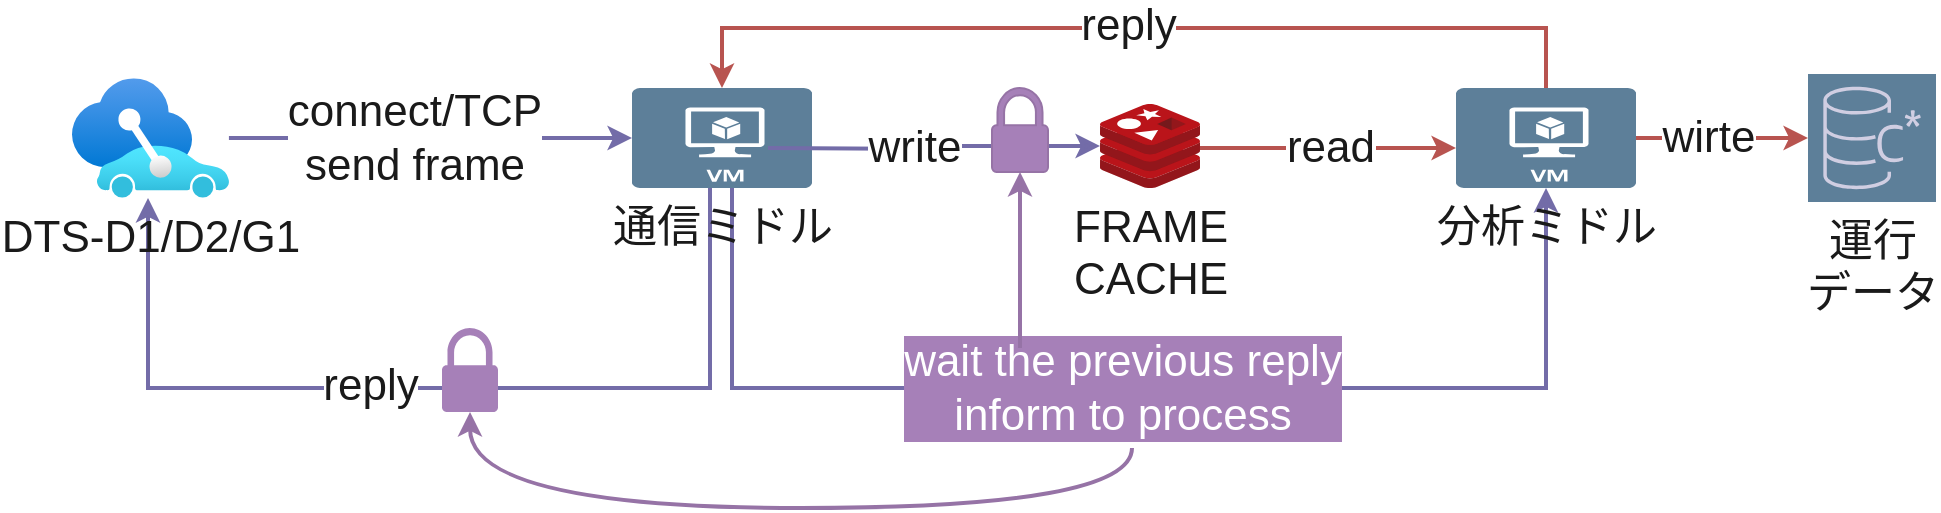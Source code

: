 <mxfile version="24.7.16" pages="2">
  <diagram name="V3-Flowchart" id="x4K4CEO3Q-1ovU_ClNiI">
    <mxGraphModel dx="1386" dy="806" grid="1" gridSize="10" guides="1" tooltips="1" connect="1" arrows="1" fold="1" page="1" pageScale="1" pageWidth="827" pageHeight="1169" math="0" shadow="0">
      <root>
        <mxCell id="0" />
        <mxCell id="1" parent="0" />
        <mxCell id="Qf6C96j7obAUFAtbz4RH-39" style="edgeStyle=orthogonalEdgeStyle;rounded=0;orthogonalLoop=1;jettySize=auto;html=1;strokeColor=#b85450;fontColor=#1A1A1A;fontSize=22;strokeWidth=2;fillColor=#f8cecc;" parent="1" source="Qf6C96j7obAUFAtbz4RH-5" target="Qf6C96j7obAUFAtbz4RH-4" edge="1">
          <mxGeometry relative="1" as="geometry">
            <Array as="points">
              <mxPoint x="777" y="40" />
              <mxPoint x="365" y="40" />
            </Array>
          </mxGeometry>
        </mxCell>
        <mxCell id="Qf6C96j7obAUFAtbz4RH-40" value="reply" style="edgeLabel;html=1;align=center;verticalAlign=middle;resizable=0;points=[];strokeColor=#D0CEE2;fontColor=#1A1A1A;fillColor=#5D7F99;fontSize=22;" parent="Qf6C96j7obAUFAtbz4RH-39" vertex="1" connectable="0">
          <mxGeometry x="0.002" y="-1" relative="1" as="geometry">
            <mxPoint x="-3" as="offset" />
          </mxGeometry>
        </mxCell>
        <mxCell id="Qf6C96j7obAUFAtbz4RH-41" style="edgeStyle=orthogonalEdgeStyle;rounded=0;orthogonalLoop=1;jettySize=auto;html=1;strokeColor=#736CA8;fontColor=#1A1A1A;strokeWidth=2;fontSize=22;" parent="1" edge="1">
          <mxGeometry relative="1" as="geometry">
            <Array as="points">
              <mxPoint x="359" y="220" />
              <mxPoint x="78" y="220" />
            </Array>
            <mxPoint x="359" y="120" as="sourcePoint" />
            <mxPoint x="78" y="125" as="targetPoint" />
          </mxGeometry>
        </mxCell>
        <mxCell id="Qf6C96j7obAUFAtbz4RH-42" value="reply" style="edgeLabel;html=1;align=center;verticalAlign=middle;resizable=0;points=[];strokeColor=#D0CEE2;fontColor=#1A1A1A;fillColor=#5D7F99;fontSize=22;" parent="Qf6C96j7obAUFAtbz4RH-41" vertex="1" connectable="0">
          <mxGeometry x="0.019" y="-1" relative="1" as="geometry">
            <mxPoint x="-28" as="offset" />
          </mxGeometry>
        </mxCell>
        <mxCell id="Qf6C96j7obAUFAtbz4RH-27" style="edgeStyle=orthogonalEdgeStyle;rounded=0;orthogonalLoop=1;jettySize=auto;html=1;strokeColor=#736CA8;fontColor=#1A1A1A;strokeWidth=2;fontSize=22;" parent="1" source="Qf6C96j7obAUFAtbz4RH-1" target="Qf6C96j7obAUFAtbz4RH-4" edge="1">
          <mxGeometry relative="1" as="geometry" />
        </mxCell>
        <mxCell id="Qf6C96j7obAUFAtbz4RH-29" value="connect/TCP&lt;div style=&quot;font-size: 22px;&quot;&gt;send frame&lt;/div&gt;" style="edgeLabel;html=1;align=center;verticalAlign=middle;resizable=0;points=[];strokeColor=#D0CEE2;fontColor=#1A1A1A;fillColor=#5D7F99;fontSize=22;direction=south;" parent="Qf6C96j7obAUFAtbz4RH-27" vertex="1" connectable="0">
          <mxGeometry x="-0.145" relative="1" as="geometry">
            <mxPoint x="6" as="offset" />
          </mxGeometry>
        </mxCell>
        <mxCell id="Qf6C96j7obAUFAtbz4RH-1" value="DTS-D1/D2/G1" style="image;aspect=fixed;html=1;points=[];align=center;fontSize=22;image=img/lib/azure2/other/Connected_Vehicle_Platform.svg;labelBackgroundColor=none;fillColor=#5D7F99;strokeColor=#D0CEE2;fontColor=#1A1A1A;" parent="1" vertex="1">
          <mxGeometry x="40" y="65" width="78.46" height="60" as="geometry" />
        </mxCell>
        <mxCell id="Qf6C96j7obAUFAtbz4RH-37" style="edgeStyle=orthogonalEdgeStyle;rounded=0;orthogonalLoop=1;jettySize=auto;html=1;strokeColor=#736CA8;fontColor=#1A1A1A;strokeWidth=2;fontSize=22;" parent="1" source="Qf6C96j7obAUFAtbz4RH-4" target="Qf6C96j7obAUFAtbz4RH-5" edge="1">
          <mxGeometry relative="1" as="geometry">
            <Array as="points">
              <mxPoint x="370" y="220" />
              <mxPoint x="777" y="220" />
            </Array>
          </mxGeometry>
        </mxCell>
        <mxCell id="Qf6C96j7obAUFAtbz4RH-38" value="&lt;span style=&quot;font-size: 22px;&quot;&gt;wait the previous reply&lt;/span&gt;&lt;div style=&quot;font-size: 22px;&quot;&gt;inform to process&lt;/div&gt;" style="edgeLabel;html=1;align=center;verticalAlign=middle;resizable=0;points=[];strokeColor=#D0CEE2;fontColor=#FFFFFF;fillColor=#5D7F99;fontSize=22;labelBackgroundColor=#A680B8;" parent="Qf6C96j7obAUFAtbz4RH-37" vertex="1" connectable="0">
          <mxGeometry x="-0.049" y="-2" relative="1" as="geometry">
            <mxPoint x="6" y="-2" as="offset" />
          </mxGeometry>
        </mxCell>
        <mxCell id="Qf6C96j7obAUFAtbz4RH-4" value="通信ミドル" style="verticalLabelPosition=bottom;html=1;verticalAlign=top;align=center;strokeColor=none;fillColor=#5D7F99;shape=mxgraph.azure.virtual_machine;fontSize=22;labelBackgroundColor=none;fontColor=#1A1A1A;" parent="1" vertex="1">
          <mxGeometry x="320" y="70" width="90" height="50" as="geometry" />
        </mxCell>
        <mxCell id="Qf6C96j7obAUFAtbz4RH-26" style="edgeStyle=orthogonalEdgeStyle;rounded=0;orthogonalLoop=1;jettySize=auto;html=1;strokeColor=#b85450;fontColor=#1A1A1A;strokeWidth=2;fillColor=#f8cecc;fontSize=22;" parent="1" source="Qf6C96j7obAUFAtbz4RH-5" target="Qf6C96j7obAUFAtbz4RH-21" edge="1">
          <mxGeometry relative="1" as="geometry">
            <Array as="points">
              <mxPoint x="842" y="95" />
              <mxPoint x="842" y="95" />
            </Array>
          </mxGeometry>
        </mxCell>
        <mxCell id="Qf6C96j7obAUFAtbz4RH-33" value="wirte" style="edgeLabel;html=1;align=center;verticalAlign=middle;resizable=0;points=[];strokeColor=#D0CEE2;fontColor=#1A1A1A;fillColor=#5D7F99;fontSize=22;" parent="Qf6C96j7obAUFAtbz4RH-26" vertex="1" connectable="0">
          <mxGeometry x="0.02" y="2" relative="1" as="geometry">
            <mxPoint x="-8" y="2" as="offset" />
          </mxGeometry>
        </mxCell>
        <mxCell id="Qf6C96j7obAUFAtbz4RH-5" value="分析ミドル" style="verticalLabelPosition=bottom;html=1;verticalAlign=top;align=center;strokeColor=none;fillColor=#5D7F99;shape=mxgraph.azure.virtual_machine;fontSize=22;labelBackgroundColor=none;fontColor=#1A1A1A;" parent="1" vertex="1">
          <mxGeometry x="732" y="70" width="90" height="50" as="geometry" />
        </mxCell>
        <mxCell id="Qf6C96j7obAUFAtbz4RH-25" style="edgeStyle=orthogonalEdgeStyle;rounded=0;orthogonalLoop=1;jettySize=auto;html=1;strokeColor=#b85450;fontColor=#1A1A1A;strokeWidth=2;fillColor=#f8cecc;fontSize=22;" parent="1" source="Qf6C96j7obAUFAtbz4RH-9" target="Qf6C96j7obAUFAtbz4RH-5" edge="1">
          <mxGeometry relative="1" as="geometry">
            <Array as="points">
              <mxPoint x="644" y="100" />
              <mxPoint x="644" y="100" />
            </Array>
          </mxGeometry>
        </mxCell>
        <mxCell id="Qf6C96j7obAUFAtbz4RH-32" value="read" style="edgeLabel;html=1;align=center;verticalAlign=middle;resizable=0;points=[];strokeColor=#D0CEE2;fontColor=#1A1A1A;fillColor=#5D7F99;fontSize=22;" parent="Qf6C96j7obAUFAtbz4RH-25" vertex="1" connectable="0">
          <mxGeometry x="0.015" relative="1" as="geometry">
            <mxPoint as="offset" />
          </mxGeometry>
        </mxCell>
        <mxCell id="Qf6C96j7obAUFAtbz4RH-9" value="FRAME&lt;div&gt;CACHE&lt;/div&gt;" style="image;sketch=0;aspect=fixed;html=1;points=[];align=center;fontSize=22;image=img/lib/mscae/Cache_Redis_Product.svg;labelBackgroundColor=none;fillColor=#5D7F99;strokeColor=#D0CEE2;fontColor=#1A1A1A;" parent="1" vertex="1">
          <mxGeometry x="554" y="78" width="50" height="42" as="geometry" />
        </mxCell>
        <mxCell id="Qf6C96j7obAUFAtbz4RH-21" value="運行&lt;div&gt;データ&lt;/div&gt;" style="sketch=0;points=[[0,0,0],[0.25,0,0],[0.5,0,0],[0.75,0,0],[1,0,0],[0,1,0],[0.25,1,0],[0.5,1,0],[0.75,1,0],[1,1,0],[0,0.25,0],[0,0.5,0],[0,0.75,0],[1,0.25,0],[1,0.5,0],[1,0.75,0]];outlineConnect=0;fontColor=#1A1A1A;fillColor=#5D7F99;strokeColor=#D0CEE2;dashed=0;verticalLabelPosition=bottom;verticalAlign=top;align=center;html=1;fontSize=22;fontStyle=0;aspect=fixed;shape=mxgraph.aws4.resourceIcon;resIcon=mxgraph.aws4.managed_apache_cassandra_service;labelBackgroundColor=none;" parent="1" vertex="1">
          <mxGeometry x="908" y="63" width="64" height="64" as="geometry" />
        </mxCell>
        <mxCell id="5afJVRb_tPxCVsrMYOY_-9" style="edgeStyle=orthogonalEdgeStyle;rounded=0;orthogonalLoop=1;jettySize=auto;html=1;curved=1;fillColor=#e1d5e7;strokeColor=#9673a6;strokeWidth=2;startArrow=classic;startFill=1;endArrow=none;endFill=0;" edge="1" parent="1" source="5afJVRb_tPxCVsrMYOY_-1">
          <mxGeometry relative="1" as="geometry">
            <mxPoint x="570" y="250" as="targetPoint" />
            <Array as="points">
              <mxPoint x="239" y="280" />
              <mxPoint x="570" y="280" />
            </Array>
          </mxGeometry>
        </mxCell>
        <mxCell id="5afJVRb_tPxCVsrMYOY_-1" value="" style="sketch=0;pointerEvents=1;shadow=0;dashed=0;html=1;strokeColor=none;labelPosition=center;verticalLabelPosition=bottom;verticalAlign=top;outlineConnect=0;align=center;shape=mxgraph.office.security.lock_protected;fillColor=#A680B8;" vertex="1" parent="1">
          <mxGeometry x="225" y="190" width="28" height="42" as="geometry" />
        </mxCell>
        <mxCell id="5afJVRb_tPxCVsrMYOY_-7" value="" style="edgeStyle=orthogonalEdgeStyle;rounded=0;orthogonalLoop=1;jettySize=auto;html=1;strokeColor=#736CA8;fontColor=#1A1A1A;strokeWidth=2;fontSize=22;" edge="1" parent="1" target="Qf6C96j7obAUFAtbz4RH-9">
          <mxGeometry relative="1" as="geometry">
            <mxPoint x="388" y="100" as="sourcePoint" />
            <Array as="points" />
            <mxPoint x="554" y="99" as="targetPoint" />
          </mxGeometry>
        </mxCell>
        <mxCell id="5afJVRb_tPxCVsrMYOY_-8" value="write" style="edgeLabel;html=1;align=center;verticalAlign=middle;resizable=0;points=[];strokeColor=#D0CEE2;fontColor=#1A1A1A;fillColor=#5D7F99;fontSize=22;" vertex="1" connectable="0" parent="5afJVRb_tPxCVsrMYOY_-7">
          <mxGeometry x="-0.1" y="1" relative="1" as="geometry">
            <mxPoint x="-3" as="offset" />
          </mxGeometry>
        </mxCell>
        <mxCell id="5afJVRb_tPxCVsrMYOY_-10" style="edgeStyle=orthogonalEdgeStyle;rounded=0;orthogonalLoop=1;jettySize=auto;html=1;fillColor=#e1d5e7;strokeColor=#9673a6;strokeWidth=2;startArrow=classic;startFill=1;endArrow=none;endFill=0;" edge="1" parent="1" source="5afJVRb_tPxCVsrMYOY_-2">
          <mxGeometry relative="1" as="geometry">
            <mxPoint x="514" y="200" as="targetPoint" />
          </mxGeometry>
        </mxCell>
        <mxCell id="5afJVRb_tPxCVsrMYOY_-2" value="" style="sketch=0;pointerEvents=1;shadow=0;dashed=0;html=1;strokeColor=#9673a6;labelPosition=center;verticalLabelPosition=bottom;verticalAlign=top;outlineConnect=0;align=center;shape=mxgraph.office.security.lock_protected;fillColor=#A680B8;" vertex="1" parent="1">
          <mxGeometry x="500" y="70" width="28" height="42" as="geometry" />
        </mxCell>
      </root>
    </mxGraphModel>
  </diagram>
  <diagram id="cIUVOWCGPwy-1lRlkrbI" name="V4-Flowchart">
    <mxGraphModel dx="1386" dy="806" grid="1" gridSize="10" guides="1" tooltips="1" connect="1" arrows="1" fold="1" page="1" pageScale="1" pageWidth="827" pageHeight="1169" math="0" shadow="0">
      <root>
        <mxCell id="0" />
        <mxCell id="1" parent="0" />
        <mxCell id="erfXDY-VZmvZyoJVOZdK-20" value="" style="whiteSpace=wrap;html=1;strokeColor=#9673a6;fillColor=none;strokeWidth=2;dashed=1;labelBackgroundColor=none;fontSize=22;" parent="1" vertex="1">
          <mxGeometry x="513" y="340" width="100" height="280" as="geometry" />
        </mxCell>
        <mxCell id="977ARjDEpXw01CLox7Ez-10" style="edgeStyle=orthogonalEdgeStyle;rounded=0;orthogonalLoop=1;jettySize=auto;html=1;strokeColor=#736CA8;fontColor=default;strokeWidth=2;labelBackgroundColor=none;fontSize=22;" parent="1" source="yAkpjE-jFL4-wdl5BAUS-1" target="977ARjDEpXw01CLox7Ez-3" edge="1">
          <mxGeometry relative="1" as="geometry">
            <mxPoint x="60.0" y="277" as="sourcePoint" />
            <mxPoint x="220.7" y="468" as="targetPoint" />
            <Array as="points">
              <mxPoint x="79" y="470" />
            </Array>
          </mxGeometry>
        </mxCell>
        <mxCell id="U6fHilfhb0lnGZxYwIgf-24" value="&lt;span style=&quot;background-color: rgb(251, 251, 251); font-size: 22px;&quot;&gt;connect/TCP&lt;/span&gt;&lt;div style=&quot;background-color: rgb(251, 251, 251); font-size: 22px;&quot;&gt;send frame&lt;/div&gt;" style="edgeLabel;html=1;align=center;verticalAlign=middle;resizable=0;points=[];strokeColor=#D0CEE2;fontColor=#1A1A1A;fillColor=#5D7F99;fontSize=22;" parent="977ARjDEpXw01CLox7Ez-10" vertex="1" connectable="0">
          <mxGeometry x="-0.476" y="1" relative="1" as="geometry">
            <mxPoint as="offset" />
          </mxGeometry>
        </mxCell>
        <mxCell id="yAkpjE-jFL4-wdl5BAUS-1" value="DTS-D1/D2/G1" style="image;aspect=fixed;html=1;points=[];align=center;fontSize=22;image=img/lib/azure2/other/Connected_Vehicle_Platform.svg;labelBackgroundColor=none;fillColor=#5D7F99;strokeColor=#D0CEE2;fontColor=#1A1A1A;" parent="1" vertex="1">
          <mxGeometry x="40" y="198" width="78.46" height="60" as="geometry" />
        </mxCell>
        <mxCell id="977ARjDEpXw01CLox7Ez-12" style="edgeStyle=orthogonalEdgeStyle;rounded=0;orthogonalLoop=1;jettySize=auto;html=1;strokeColor=#736CA8;fontColor=default;strokeWidth=2;labelBackgroundColor=none;fontSize=22;" parent="1" edge="1">
          <mxGeometry relative="1" as="geometry">
            <mxPoint x="275" y="404" as="sourcePoint" />
            <Array as="points">
              <mxPoint x="275" y="230" />
            </Array>
            <mxPoint x="524" y="230" as="targetPoint" />
          </mxGeometry>
        </mxCell>
        <mxCell id="U6fHilfhb0lnGZxYwIgf-19" value="&lt;span style=&quot;font-size: 22px; background-color: rgb(251, 251, 251);&quot;&gt;save record data&lt;/span&gt;" style="edgeLabel;html=1;align=center;verticalAlign=middle;resizable=0;points=[];strokeColor=#D0CEE2;fontColor=#1A1A1A;fillColor=#5D7F99;fontSize=22;" parent="977ARjDEpXw01CLox7Ez-12" vertex="1" connectable="0">
          <mxGeometry x="0.399" relative="1" as="geometry">
            <mxPoint as="offset" />
          </mxGeometry>
        </mxCell>
        <mxCell id="erfXDY-VZmvZyoJVOZdK-10" style="edgeStyle=orthogonalEdgeStyle;rounded=0;orthogonalLoop=1;jettySize=auto;html=1;strokeColor=#736CA8;fontColor=default;labelBackgroundColor=none;strokeWidth=2;fontSize=22;" parent="1" target="erfXDY-VZmvZyoJVOZdK-7" edge="1">
          <mxGeometry relative="1" as="geometry">
            <mxPoint x="275" y="578" as="sourcePoint" />
            <mxPoint x="500" y="700" as="targetPoint" />
            <Array as="points">
              <mxPoint x="275" y="710" />
            </Array>
          </mxGeometry>
        </mxCell>
        <mxCell id="U6fHilfhb0lnGZxYwIgf-20" value="&lt;span style=&quot;font-size: 22px; background-color: rgb(251, 251, 251);&quot;&gt;save record data&lt;/span&gt;" style="edgeLabel;html=1;align=center;verticalAlign=middle;resizable=0;points=[];strokeColor=#D0CEE2;fontColor=#1A1A1A;fillColor=#5D7F99;fontSize=22;" parent="erfXDY-VZmvZyoJVOZdK-10" vertex="1" connectable="0">
          <mxGeometry x="0.367" y="1" relative="1" as="geometry">
            <mxPoint as="offset" />
          </mxGeometry>
        </mxCell>
        <mxCell id="erfXDY-VZmvZyoJVOZdK-22" style="edgeStyle=orthogonalEdgeStyle;rounded=0;orthogonalLoop=1;jettySize=auto;html=1;strokeColor=#736CA8;fontColor=default;labelBackgroundColor=none;strokeWidth=2;fontSize=22;" parent="1" target="erfXDY-VZmvZyoJVOZdK-4" edge="1">
          <mxGeometry relative="1" as="geometry">
            <mxPoint x="275" y="578" as="sourcePoint" />
            <Array as="points">
              <mxPoint x="275" y="710" />
            </Array>
          </mxGeometry>
        </mxCell>
        <mxCell id="U6fHilfhb0lnGZxYwIgf-22" value="&lt;span style=&quot;font-size: 22px; background-color: rgb(251, 251, 251);&quot;&gt;reply&lt;/span&gt;" style="edgeLabel;html=1;align=center;verticalAlign=middle;resizable=0;points=[];strokeColor=#D0CEE2;fontColor=#1A1A1A;fillColor=#5D7F99;fontSize=22;" parent="erfXDY-VZmvZyoJVOZdK-22" vertex="1" connectable="0">
          <mxGeometry x="0.469" y="-1" relative="1" as="geometry">
            <mxPoint as="offset" />
          </mxGeometry>
        </mxCell>
        <mxCell id="erfXDY-VZmvZyoJVOZdK-23" style="edgeStyle=orthogonalEdgeStyle;rounded=0;orthogonalLoop=1;jettySize=auto;html=1;strokeColor=#736CA8;fontColor=default;labelBackgroundColor=none;strokeWidth=2;fontSize=22;" parent="1" target="yAkpjE-jFL4-wdl5BAUS-1" edge="1">
          <mxGeometry relative="1" as="geometry">
            <mxPoint x="275" y="414" as="sourcePoint" />
            <Array as="points">
              <mxPoint x="275" y="230" />
            </Array>
          </mxGeometry>
        </mxCell>
        <mxCell id="U6fHilfhb0lnGZxYwIgf-21" value="&lt;span style=&quot;font-size: 22px; background-color: rgb(251, 251, 251);&quot;&gt;reply&lt;/span&gt;" style="edgeLabel;html=1;align=center;verticalAlign=middle;resizable=0;points=[];strokeColor=#D0CEE2;fontColor=#1A1A1A;fillColor=#5D7F99;fontSize=22;" parent="erfXDY-VZmvZyoJVOZdK-23" vertex="1" connectable="0">
          <mxGeometry x="0.522" relative="1" as="geometry">
            <mxPoint as="offset" />
          </mxGeometry>
        </mxCell>
        <mxCell id="U6fHilfhb0lnGZxYwIgf-4" style="edgeStyle=orthogonalEdgeStyle;rounded=0;orthogonalLoop=1;jettySize=auto;html=1;strokeColor=#736CA8;fontColor=#1A1A1A;strokeWidth=2;fontSize=22;" parent="1" target="977ARjDEpXw01CLox7Ez-7" edge="1">
          <mxGeometry relative="1" as="geometry">
            <mxPoint x="290" y="498.5" as="sourcePoint" />
            <mxPoint x="743" y="498.5" as="targetPoint" />
            <Array as="points">
              <mxPoint x="290" y="482" />
            </Array>
          </mxGeometry>
        </mxCell>
        <mxCell id="U6fHilfhb0lnGZxYwIgf-26" value="inform event" style="edgeLabel;html=1;align=center;verticalAlign=middle;resizable=0;points=[];strokeColor=#D0CEE2;fontColor=#1A1A1A;fillColor=#5D7F99;fontSize=22;" parent="U6fHilfhb0lnGZxYwIgf-4" vertex="1" connectable="0">
          <mxGeometry x="-0.483" y="1" relative="1" as="geometry">
            <mxPoint as="offset" />
          </mxGeometry>
        </mxCell>
        <mxCell id="977ARjDEpXw01CLox7Ez-3" value="&lt;span style=&quot;font-size: 22px;&quot;&gt;アダプト&lt;/span&gt;" style="sketch=0;outlineConnect=0;fontColor=#1A1A1A;strokeColor=#D0CEE2;fillColor=#5D7F99;dashed=0;verticalLabelPosition=middle;verticalAlign=bottom;align=center;html=1;whiteSpace=wrap;fontSize=22;fontStyle=0;spacing=3;shape=mxgraph.aws4.productIcon;prIcon=mxgraph.aws4.ecs;labelBackgroundColor=none;" parent="1" vertex="1">
          <mxGeometry x="220" y="416.5" width="100" height="133" as="geometry" />
        </mxCell>
        <mxCell id="977ARjDEpXw01CLox7Ez-20" style="edgeStyle=orthogonalEdgeStyle;rounded=0;orthogonalLoop=1;jettySize=auto;html=1;strokeColor=#b85450;fontColor=default;strokeWidth=2;labelBackgroundColor=none;fillColor=#f8cecc;fontSize=22;" parent="1" source="977ARjDEpXw01CLox7Ez-5" target="erfXDY-VZmvZyoJVOZdK-20" edge="1">
          <mxGeometry relative="1" as="geometry">
            <mxPoint x="640" y="440" as="targetPoint" />
            <Array as="points">
              <mxPoint x="700" y="256" />
              <mxPoint x="700" y="430" />
            </Array>
          </mxGeometry>
        </mxCell>
        <mxCell id="U6fHilfhb0lnGZxYwIgf-16" value="&lt;span style=&quot;font-size: 22px; background-color: rgb(251, 251, 251);&quot;&gt;update session&lt;/span&gt;" style="edgeLabel;html=1;align=center;verticalAlign=middle;resizable=0;points=[];strokeColor=#D0CEE2;fontColor=#1A1A1A;fillColor=#5D7F99;fontSize=22;" parent="977ARjDEpXw01CLox7Ez-20" vertex="1" connectable="0">
          <mxGeometry x="0.338" y="-1" relative="1" as="geometry">
            <mxPoint y="-6" as="offset" />
          </mxGeometry>
        </mxCell>
        <mxCell id="977ARjDEpXw01CLox7Ez-5" value="TTI系コア" style="sketch=0;outlineConnect=0;fontColor=#1A1A1A;strokeColor=#D0CEE2;fillColor=#5D7F99;dashed=0;verticalLabelPosition=middle;verticalAlign=bottom;align=center;html=1;whiteSpace=wrap;fontSize=22;fontStyle=0;spacing=3;shape=mxgraph.aws4.productIcon;prIcon=mxgraph.aws4.ecs;labelBackgroundColor=none;" parent="1" vertex="1">
          <mxGeometry x="796" y="168" width="70" height="129" as="geometry" />
        </mxCell>
        <mxCell id="977ARjDEpXw01CLox7Ez-15" style="edgeStyle=orthogonalEdgeStyle;rounded=0;orthogonalLoop=1;jettySize=auto;html=1;strokeColor=#b85450;fontColor=default;strokeWidth=2;labelBackgroundColor=none;fillColor=#f8cecc;fontSize=22;" parent="1" source="977ARjDEpXw01CLox7Ez-6" target="977ARjDEpXw01CLox7Ez-5" edge="1">
          <mxGeometry relative="1" as="geometry">
            <Array as="points">
              <mxPoint x="700" y="230" />
              <mxPoint x="700" y="230" />
            </Array>
          </mxGeometry>
        </mxCell>
        <mxCell id="U6fHilfhb0lnGZxYwIgf-13" value="&lt;span style=&quot;font-size: 22px; background-color: rgb(251, 251, 251);&quot;&gt;get record data&lt;/span&gt;" style="edgeLabel;html=1;align=center;verticalAlign=middle;resizable=0;points=[];strokeColor=#D0CEE2;fontColor=#1A1A1A;fillColor=#5D7F99;fontSize=22;" parent="977ARjDEpXw01CLox7Ez-15" vertex="1" connectable="0">
          <mxGeometry x="-0.054" relative="1" as="geometry">
            <mxPoint as="offset" />
          </mxGeometry>
        </mxCell>
        <mxCell id="977ARjDEpXw01CLox7Ez-6" value="Primitiveデータ" style="sketch=0;points=[[0,0,0],[0.25,0,0],[0.5,0,0],[0.75,0,0],[1,0,0],[0,1,0],[0.25,1,0],[0.5,1,0],[0.75,1,0],[1,1,0],[0,0.25,0],[0,0.5,0],[0,0.75,0],[1,0.25,0],[1,0.5,0],[1,0.75,0]];outlineConnect=0;fontColor=#1A1A1A;fillColor=#5D7F99;strokeColor=#D0CEE2;dashed=0;verticalLabelPosition=bottom;verticalAlign=top;align=center;html=1;fontSize=22;fontStyle=0;aspect=fixed;shape=mxgraph.aws4.resourceIcon;resIcon=mxgraph.aws4.timestream;labelBackgroundColor=none;" parent="1" vertex="1">
          <mxGeometry x="524" y="189" width="78" height="78" as="geometry" />
        </mxCell>
        <mxCell id="U6fHilfhb0lnGZxYwIgf-5" style="edgeStyle=orthogonalEdgeStyle;rounded=0;orthogonalLoop=1;jettySize=auto;html=1;strokeColor=#82b366;fontColor=#1A1A1A;fillColor=#d5e8d4;strokeWidth=2;fontSize=22;" parent="1" source="977ARjDEpXw01CLox7Ez-7" target="977ARjDEpXw01CLox7Ez-5" edge="1">
          <mxGeometry relative="1" as="geometry">
            <mxPoint x="870" y="467" as="sourcePoint" />
            <Array as="points">
              <mxPoint x="939" y="480" />
              <mxPoint x="939" y="256" />
            </Array>
          </mxGeometry>
        </mxCell>
        <mxCell id="U6fHilfhb0lnGZxYwIgf-10" value="&lt;span style=&quot;font-size: 22px; background-color: rgb(251, 251, 251);&quot;&gt;subscribe&lt;/span&gt;&lt;div style=&quot;font-size: 22px;&quot;&gt;&lt;span style=&quot;font-size: 22px; background-color: rgb(251, 251, 251);&quot;&gt;TTI/topic&lt;/span&gt;&lt;/div&gt;" style="edgeLabel;html=1;align=center;verticalAlign=middle;resizable=0;points=[];strokeColor=#D0CEE2;fontColor=#1A1A1A;fillColor=#5D7F99;fontSize=22;" parent="U6fHilfhb0lnGZxYwIgf-5" vertex="1" connectable="0">
          <mxGeometry x="-0.082" relative="1" as="geometry">
            <mxPoint y="-1" as="offset" />
          </mxGeometry>
        </mxCell>
        <mxCell id="U6fHilfhb0lnGZxYwIgf-6" style="edgeStyle=orthogonalEdgeStyle;rounded=0;orthogonalLoop=1;jettySize=auto;html=1;strokeColor=#82b366;fontColor=#1A1A1A;fillColor=#d5e8d4;strokeWidth=2;fontSize=22;" parent="1" source="977ARjDEpXw01CLox7Ez-7" target="erfXDY-VZmvZyoJVOZdK-2" edge="1">
          <mxGeometry relative="1" as="geometry">
            <mxPoint x="870" y="521" as="sourcePoint" />
            <Array as="points">
              <mxPoint x="939" y="490" />
              <mxPoint x="939" y="710" />
            </Array>
          </mxGeometry>
        </mxCell>
        <mxCell id="U6fHilfhb0lnGZxYwIgf-9" value="&lt;span style=&quot;font-size: 22px; background-color: rgb(251, 251, 251);&quot;&gt;subscribe&lt;/span&gt;&lt;div style=&quot;font-size: 22px;&quot;&gt;&lt;span style=&quot;font-size: 22px; background-color: rgb(251, 251, 251);&quot;&gt;ISUZU/topic&lt;/span&gt;&lt;/div&gt;" style="edgeLabel;html=1;align=center;verticalAlign=middle;resizable=0;points=[];strokeColor=#D0CEE2;fontColor=#1A1A1A;fillColor=#5D7F99;fontSize=22;" parent="U6fHilfhb0lnGZxYwIgf-6" vertex="1" connectable="0">
          <mxGeometry x="-0.033" y="-1" relative="1" as="geometry">
            <mxPoint y="-1" as="offset" />
          </mxGeometry>
        </mxCell>
        <mxCell id="U6fHilfhb0lnGZxYwIgf-7" style="edgeStyle=orthogonalEdgeStyle;rounded=0;orthogonalLoop=1;jettySize=auto;html=1;strokeColor=#b85450;fontColor=#1A1A1A;fillColor=#f8cecc;strokeWidth=2;fontSize=22;" parent="1" source="977ARjDEpXw01CLox7Ez-7" target="977ARjDEpXw01CLox7Ez-5" edge="1">
          <mxGeometry relative="1" as="geometry">
            <mxPoint x="831" y="428" as="sourcePoint" />
          </mxGeometry>
        </mxCell>
        <mxCell id="U6fHilfhb0lnGZxYwIgf-25" value="inform&lt;div&gt;event&lt;/div&gt;" style="edgeLabel;html=1;align=center;verticalAlign=middle;resizable=0;points=[];strokeColor=#D0CEE2;fontColor=#1A1A1A;fillColor=#5D7F99;fontSize=22;" parent="U6fHilfhb0lnGZxYwIgf-7" vertex="1" connectable="0">
          <mxGeometry x="0.489" y="1" relative="1" as="geometry">
            <mxPoint x="1" y="33" as="offset" />
          </mxGeometry>
        </mxCell>
        <mxCell id="U6fHilfhb0lnGZxYwIgf-8" style="edgeStyle=orthogonalEdgeStyle;rounded=0;orthogonalLoop=1;jettySize=auto;html=1;strokeColor=#b85450;fontColor=#1A1A1A;fillColor=#f8cecc;strokeWidth=2;fontSize=22;" parent="1" source="977ARjDEpXw01CLox7Ez-7" target="erfXDY-VZmvZyoJVOZdK-2" edge="1">
          <mxGeometry relative="1" as="geometry">
            <mxPoint x="831" y="560" as="sourcePoint" />
            <Array as="points">
              <mxPoint x="831" y="560" />
              <mxPoint x="831" y="560" />
            </Array>
          </mxGeometry>
        </mxCell>
        <mxCell id="U6fHilfhb0lnGZxYwIgf-27" value="&lt;span style=&quot;font-size: 22px;&quot;&gt;inform &lt;br&gt;event&lt;/span&gt;" style="edgeLabel;html=1;align=center;verticalAlign=middle;resizable=0;points=[];strokeColor=#D0CEE2;fontColor=#1A1A1A;fillColor=#5D7F99;fontSize=22;" parent="U6fHilfhb0lnGZxYwIgf-8" vertex="1" connectable="0">
          <mxGeometry x="0.488" y="-1" relative="1" as="geometry">
            <mxPoint x="1" y="-19" as="offset" />
          </mxGeometry>
        </mxCell>
        <mxCell id="977ARjDEpXw01CLox7Ez-7" value="Kafka Broker" style="sketch=0;points=[[0,0,0],[0.25,0,0],[0.5,0,0],[0.75,0,0],[1,0,0],[0,1,0],[0.25,1,0],[0.5,1,0],[0.75,1,0],[1,1,0],[0,0.25,0],[0,0.5,0],[0,0.75,0],[1,0.25,0],[1,0.5,0],[1,0.75,0]];outlineConnect=0;fontColor=#1A1A1A;fillColor=#5D7F99;strokeColor=#D0CEE2;dashed=0;verticalLabelPosition=bottom;verticalAlign=top;align=center;html=1;fontSize=22;fontStyle=0;aspect=fixed;shape=mxgraph.aws4.resourceIcon;resIcon=mxgraph.aws4.managed_streaming_for_kafka;labelBackgroundColor=none;" parent="1" vertex="1">
          <mxGeometry x="792" y="444" width="78" height="78" as="geometry" />
        </mxCell>
        <mxCell id="977ARjDEpXw01CLox7Ez-11" style="edgeStyle=orthogonalEdgeStyle;rounded=0;orthogonalLoop=1;jettySize=auto;html=1;strokeColor=#736CA8;fontColor=default;strokeWidth=2;labelBackgroundColor=none;fontSize=22;" parent="1" source="erfXDY-VZmvZyoJVOZdK-20" target="977ARjDEpXw01CLox7Ez-3" edge="1">
          <mxGeometry relative="1" as="geometry">
            <mxPoint x="600" y="320" as="sourcePoint" />
            <mxPoint x="275" y="414" as="targetPoint" />
            <Array as="points">
              <mxPoint x="564" y="320" />
              <mxPoint x="275" y="320" />
            </Array>
          </mxGeometry>
        </mxCell>
        <mxCell id="U6fHilfhb0lnGZxYwIgf-18" value="&lt;span style=&quot;font-size: 22px; background-color: rgb(251, 251, 251);&quot;&gt;sync session&lt;/span&gt;" style="edgeLabel;html=1;align=center;verticalAlign=middle;resizable=0;points=[];strokeColor=#D0CEE2;fontColor=#1A1A1A;fillColor=#5D7F99;fontSize=22;" parent="977ARjDEpXw01CLox7Ez-11" vertex="1" connectable="0">
          <mxGeometry x="-0.168" relative="1" as="geometry">
            <mxPoint as="offset" />
          </mxGeometry>
        </mxCell>
        <mxCell id="977ARjDEpXw01CLox7Ez-8" value="Session" style="sketch=0;outlineConnect=0;fontColor=#1A1A1A;strokeColor=#D0CEE2;fillColor=#5D7F99;dashed=0;verticalLabelPosition=middle;verticalAlign=bottom;align=center;html=1;whiteSpace=wrap;fontSize=22;fontStyle=0;spacing=3;shape=mxgraph.aws4.productIcon;prIcon=mxgraph.aws4.elasticsearch_service;labelBackgroundColor=none;" parent="1" vertex="1">
          <mxGeometry x="524" y="348" width="80" height="120" as="geometry" />
        </mxCell>
        <mxCell id="977ARjDEpXw01CLox7Ez-9" value="TTI運行&lt;div style=&quot;font-size: 22px;&quot;&gt;&lt;span style=&quot;background-color: initial; font-size: 22px;&quot;&gt;データ&lt;/span&gt;&lt;/div&gt;" style="sketch=0;outlineConnect=0;fontColor=#1A1A1A;strokeColor=#D0CEE2;fillColor=#5D7F99;dashed=0;verticalLabelPosition=middle;verticalAlign=bottom;align=center;html=1;whiteSpace=wrap;fontSize=22;fontStyle=0;spacing=3;shape=mxgraph.aws4.productIcon;prIcon=mxgraph.aws4.dynamodb;labelBackgroundColor=none;" parent="1" vertex="1">
          <mxGeometry x="1100" y="348" width="83" height="142" as="geometry" />
        </mxCell>
        <mxCell id="977ARjDEpXw01CLox7Ez-16" style="edgeStyle=orthogonalEdgeStyle;rounded=0;orthogonalLoop=1;jettySize=auto;html=1;strokeColor=#b85450;fontColor=default;strokeWidth=2;labelBackgroundColor=none;fillColor=#f8cecc;fontSize=22;" parent="1" source="977ARjDEpXw01CLox7Ez-5" target="EMaeGdHdppzCVv9cHfvW-1" edge="1">
          <mxGeometry relative="1" as="geometry">
            <Array as="points">
              <mxPoint x="831" y="140" />
              <mxPoint x="1140" y="140" />
            </Array>
            <mxPoint x="1140" y="320" as="targetPoint" />
          </mxGeometry>
        </mxCell>
        <mxCell id="U6fHilfhb0lnGZxYwIgf-12" value="&lt;span style=&quot;font-size: 22px; background-color: rgb(251, 251, 251);&quot;&gt;write&lt;/span&gt;" style="edgeLabel;html=1;align=center;verticalAlign=middle;resizable=0;points=[];strokeColor=#D0CEE2;fontColor=#1A1A1A;fillColor=#5D7F99;fontSize=22;" parent="977ARjDEpXw01CLox7Ez-16" vertex="1" connectable="0">
          <mxGeometry x="0.051" relative="1" as="geometry">
            <mxPoint x="-111" as="offset" />
          </mxGeometry>
        </mxCell>
        <mxCell id="erfXDY-VZmvZyoJVOZdK-17" style="edgeStyle=orthogonalEdgeStyle;rounded=0;orthogonalLoop=1;jettySize=auto;html=1;strokeColor=#b85450;fontColor=default;labelBackgroundColor=none;fillColor=#f8cecc;strokeWidth=2;fontSize=22;" parent="1" source="erfXDY-VZmvZyoJVOZdK-2" target="erfXDY-VZmvZyoJVOZdK-20" edge="1">
          <mxGeometry relative="1" as="geometry">
            <mxPoint x="640" y="550" as="targetPoint" />
            <Array as="points">
              <mxPoint x="700" y="690" />
              <mxPoint x="700" y="550" />
            </Array>
          </mxGeometry>
        </mxCell>
        <mxCell id="U6fHilfhb0lnGZxYwIgf-15" value="&lt;span style=&quot;font-size: 22px; background-color: rgb(251, 251, 251);&quot;&gt;update session&lt;/span&gt;" style="edgeLabel;html=1;align=center;verticalAlign=middle;resizable=0;points=[];strokeColor=#D0CEE2;fontColor=#1A1A1A;fillColor=#5D7F99;fontSize=22;" parent="erfXDY-VZmvZyoJVOZdK-17" vertex="1" connectable="0">
          <mxGeometry x="0.286" y="1" relative="1" as="geometry">
            <mxPoint y="10" as="offset" />
          </mxGeometry>
        </mxCell>
        <mxCell id="U6fHilfhb0lnGZxYwIgf-3" style="edgeStyle=orthogonalEdgeStyle;rounded=0;orthogonalLoop=1;jettySize=auto;html=1;strokeColor=#b85450;fontColor=default;labelBackgroundColor=none;fillColor=#f8cecc;strokeWidth=2;fontSize=22;" parent="1" source="erfXDY-VZmvZyoJVOZdK-2" target="EMaeGdHdppzCVv9cHfvW-1" edge="1">
          <mxGeometry relative="1" as="geometry">
            <Array as="points">
              <mxPoint x="831" y="820" />
              <mxPoint x="1142" y="820" />
            </Array>
            <mxPoint x="1142" y="710" as="targetPoint" />
          </mxGeometry>
        </mxCell>
        <mxCell id="U6fHilfhb0lnGZxYwIgf-11" value="&lt;span style=&quot;font-size: 22px; background-color: rgb(251, 251, 251);&quot;&gt;write&lt;/span&gt;" style="edgeLabel;html=1;align=center;verticalAlign=middle;resizable=0;points=[];strokeColor=#D0CEE2;fontColor=#1A1A1A;fillColor=#5D7F99;fontSize=22;" parent="U6fHilfhb0lnGZxYwIgf-3" vertex="1" connectable="0">
          <mxGeometry x="-0.022" y="-3" relative="1" as="geometry">
            <mxPoint x="-61" y="-3" as="offset" />
          </mxGeometry>
        </mxCell>
        <mxCell id="erfXDY-VZmvZyoJVOZdK-2" value="ISZ系コア" style="sketch=0;outlineConnect=0;fontColor=#1A1A1A;strokeColor=#D0CEE2;fillColor=#5D7F99;dashed=0;verticalLabelPosition=middle;verticalAlign=bottom;align=center;html=1;whiteSpace=wrap;fontSize=22;fontStyle=0;spacing=3;shape=mxgraph.aws4.productIcon;prIcon=mxgraph.aws4.ecs;labelBackgroundColor=none;" parent="1" vertex="1">
          <mxGeometry x="796" y="667" width="70" height="128" as="geometry" />
        </mxCell>
        <mxCell id="erfXDY-VZmvZyoJVOZdK-3" value="ISZ運行&lt;div style=&quot;font-size: 22px;&quot;&gt;&lt;span style=&quot;background-color: initial; font-size: 22px;&quot;&gt;データ&lt;/span&gt;&lt;/div&gt;" style="sketch=0;outlineConnect=0;fontColor=#1A1A1A;strokeColor=#D0CEE2;fillColor=#5D7F99;dashed=0;verticalLabelPosition=middle;verticalAlign=bottom;align=center;html=1;whiteSpace=wrap;fontSize=22;fontStyle=0;spacing=3;shape=mxgraph.aws4.productIcon;prIcon=mxgraph.aws4.dynamodb;labelBackgroundColor=none;" parent="1" vertex="1">
          <mxGeometry x="1100" y="510" width="83" height="144" as="geometry" />
        </mxCell>
        <mxCell id="erfXDY-VZmvZyoJVOZdK-8" style="edgeStyle=orthogonalEdgeStyle;rounded=0;orthogonalLoop=1;jettySize=auto;html=1;strokeColor=#736CA8;fontColor=default;labelBackgroundColor=none;strokeWidth=2;fontSize=22;" parent="1" source="erfXDY-VZmvZyoJVOZdK-4" edge="1" target="977ARjDEpXw01CLox7Ez-3">
          <mxGeometry relative="1" as="geometry">
            <mxPoint x="240" y="510" as="targetPoint" />
            <Array as="points">
              <mxPoint x="79" y="510" />
            </Array>
          </mxGeometry>
        </mxCell>
        <mxCell id="U6fHilfhb0lnGZxYwIgf-23" value="&lt;span style=&quot;background-color: rgb(251, 251, 251); font-size: 22px;&quot;&gt;connect/HTTP&lt;/span&gt;&lt;div style=&quot;background-color: rgb(251, 251, 251); font-size: 22px;&quot;&gt;send frame&lt;/div&gt;" style="edgeLabel;html=1;align=center;verticalAlign=middle;resizable=0;points=[];strokeColor=#D0CEE2;fontColor=#1A1A1A;fillColor=#5D7F99;fontSize=22;" parent="erfXDY-VZmvZyoJVOZdK-8" vertex="1" connectable="0">
          <mxGeometry x="-0.556" relative="1" as="geometry">
            <mxPoint as="offset" />
          </mxGeometry>
        </mxCell>
        <mxCell id="erfXDY-VZmvZyoJVOZdK-4" value="ISUZU" style="image;aspect=fixed;html=1;points=[];align=center;fontSize=22;image=img/lib/azure2/other/Connected_Vehicle_Platform.svg;labelBackgroundColor=none;fillColor=#5D7F99;strokeColor=#D0CEE2;fontColor=#1A1A1A;" parent="1" vertex="1">
          <mxGeometry x="40" y="688" width="78.46" height="60" as="geometry" />
        </mxCell>
        <mxCell id="erfXDY-VZmvZyoJVOZdK-21" style="edgeStyle=orthogonalEdgeStyle;rounded=0;orthogonalLoop=1;jettySize=auto;html=1;strokeColor=#b85450;fontColor=default;labelBackgroundColor=none;fillColor=#f8cecc;strokeWidth=2;fontSize=22;" parent="1" source="erfXDY-VZmvZyoJVOZdK-7" target="erfXDY-VZmvZyoJVOZdK-2" edge="1">
          <mxGeometry relative="1" as="geometry">
            <Array as="points">
              <mxPoint x="610" y="725" />
              <mxPoint x="610" y="725" />
            </Array>
          </mxGeometry>
        </mxCell>
        <mxCell id="U6fHilfhb0lnGZxYwIgf-14" value="&lt;span style=&quot;font-size: 22px; background-color: rgb(251, 251, 251);&quot;&gt;get record data&lt;/span&gt;" style="edgeLabel;html=1;align=center;verticalAlign=middle;resizable=0;points=[];strokeColor=#D0CEE2;fontColor=#1A1A1A;fillColor=#5D7F99;fontSize=22;" parent="erfXDY-VZmvZyoJVOZdK-21" vertex="1" connectable="0">
          <mxGeometry x="-0.03" relative="1" as="geometry">
            <mxPoint as="offset" />
          </mxGeometry>
        </mxCell>
        <mxCell id="erfXDY-VZmvZyoJVOZdK-7" value="Primitiveデータ" style="sketch=0;points=[[0,0,0],[0.25,0,0],[0.5,0,0],[0.75,0,0],[1,0,0],[0,1,0],[0.25,1,0],[0.5,1,0],[0.75,1,0],[1,1,0],[0,0.25,0],[0,0.5,0],[0,0.75,0],[1,0.25,0],[1,0.5,0],[1,0.75,0]];outlineConnect=0;fontColor=#1A1A1A;fillColor=#5D7F99;strokeColor=#D0CEE2;dashed=0;verticalLabelPosition=bottom;verticalAlign=top;align=center;html=1;fontSize=22;fontStyle=0;aspect=fixed;shape=mxgraph.aws4.resourceIcon;resIcon=mxgraph.aws4.timestream;labelBackgroundColor=none;" parent="1" vertex="1">
          <mxGeometry x="522" y="679" width="78" height="78" as="geometry" />
        </mxCell>
        <mxCell id="erfXDY-VZmvZyoJVOZdK-16" style="edgeStyle=orthogonalEdgeStyle;rounded=0;orthogonalLoop=1;jettySize=auto;html=1;strokeColor=#736CA8;fontColor=default;labelBackgroundColor=none;strokeWidth=2;fontSize=22;" parent="1" source="erfXDY-VZmvZyoJVOZdK-20" target="977ARjDEpXw01CLox7Ez-3" edge="1">
          <mxGeometry relative="1" as="geometry">
            <mxPoint x="561" y="650" as="sourcePoint" />
            <mxPoint x="275" y="578" as="targetPoint" />
            <Array as="points">
              <mxPoint x="564" y="640" />
              <mxPoint x="275" y="640" />
            </Array>
          </mxGeometry>
        </mxCell>
        <mxCell id="U6fHilfhb0lnGZxYwIgf-17" value="&lt;span style=&quot;font-size: 22px; background-color: rgb(251, 251, 251);&quot;&gt;sync session&lt;/span&gt;" style="edgeLabel;html=1;align=center;verticalAlign=middle;resizable=0;points=[];strokeColor=#D0CEE2;fontColor=#1A1A1A;fillColor=#5D7F99;fontSize=22;" parent="erfXDY-VZmvZyoJVOZdK-16" vertex="1" connectable="0">
          <mxGeometry x="-0.162" relative="1" as="geometry">
            <mxPoint x="-5" as="offset" />
          </mxGeometry>
        </mxCell>
        <mxCell id="erfXDY-VZmvZyoJVOZdK-15" value="Session&amp;nbsp;" style="sketch=0;outlineConnect=0;fontColor=#1A1A1A;strokeColor=#D0CEE2;fillColor=#5D7F99;dashed=0;verticalLabelPosition=middle;verticalAlign=bottom;align=center;html=1;whiteSpace=wrap;fontSize=22;fontStyle=0;spacing=3;shape=mxgraph.aws4.productIcon;prIcon=mxgraph.aws4.elasticsearch_service;labelBackgroundColor=none;" parent="1" vertex="1">
          <mxGeometry x="524" y="490" width="80" height="120" as="geometry" />
        </mxCell>
        <mxCell id="EMaeGdHdppzCVv9cHfvW-1" value="" style="whiteSpace=wrap;html=1;strokeColor=#EA6B66;fillColor=none;strokeWidth=2;dashed=1;labelBackgroundColor=none;fontSize=22;" vertex="1" parent="1">
          <mxGeometry x="1091.5" y="342" width="100" height="320" as="geometry" />
        </mxCell>
      </root>
    </mxGraphModel>
  </diagram>
</mxfile>
